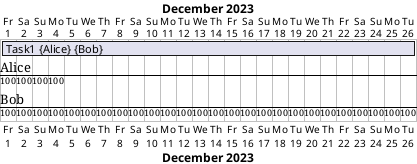{
  "sha1": "pzkx605jiu6iy4os2zai9vihakgs7ml",
  "insertion": {
    "when": "2024-06-04T17:28:41.917Z",
    "url": "https://forum.plantuml.net/18397/gantt-how-handle-resource-starts-terminates-specific-date",
    "user": "plantuml@gmail.com"
  }
}
@startgantt
project starts on 2023-12-01
[Task1] on {Alice} {Bob} requires 30 days
{Alice} is off after 2023-12-04
@endgantt
